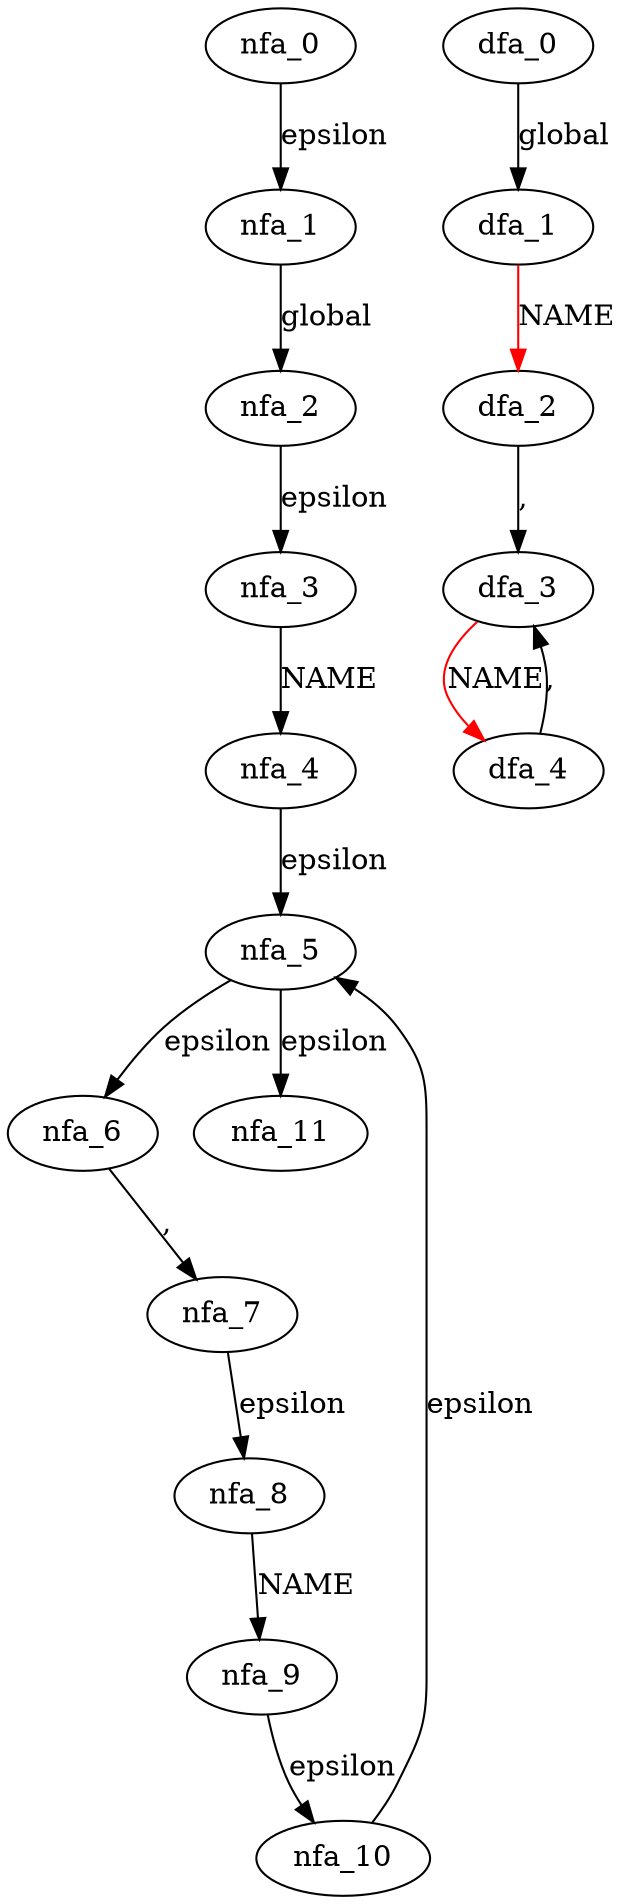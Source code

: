 digraph global_stmt {
 subgraph global_stmt_nfa {
  nfa_0->nfa_1[label=epsilon]
  nfa_1->nfa_2[label="global"]
  nfa_2->nfa_3[label=epsilon]
  nfa_3->nfa_4[label=NAME]
  nfa_4->nfa_5[label=epsilon]
  nfa_5->nfa_6[label=epsilon]
  nfa_6->nfa_7[label=","]
  nfa_7->nfa_8[label=epsilon]
  nfa_8->nfa_9[label=NAME]
  nfa_9->nfa_10[label=epsilon]
  nfa_10->nfa_5[label=epsilon]
  nfa_5->nfa_11[label=epsilon]
  }
 subgraph global_stmt_dfa {
  dfa_0->dfa_1[label="global"]
  dfa_1->dfa_2[label=NAME,color=red]
  dfa_2->dfa_3[label=","]
  dfa_3->dfa_4[label=NAME,color=red]
  dfa_4->dfa_3[label=","]
  }
}
